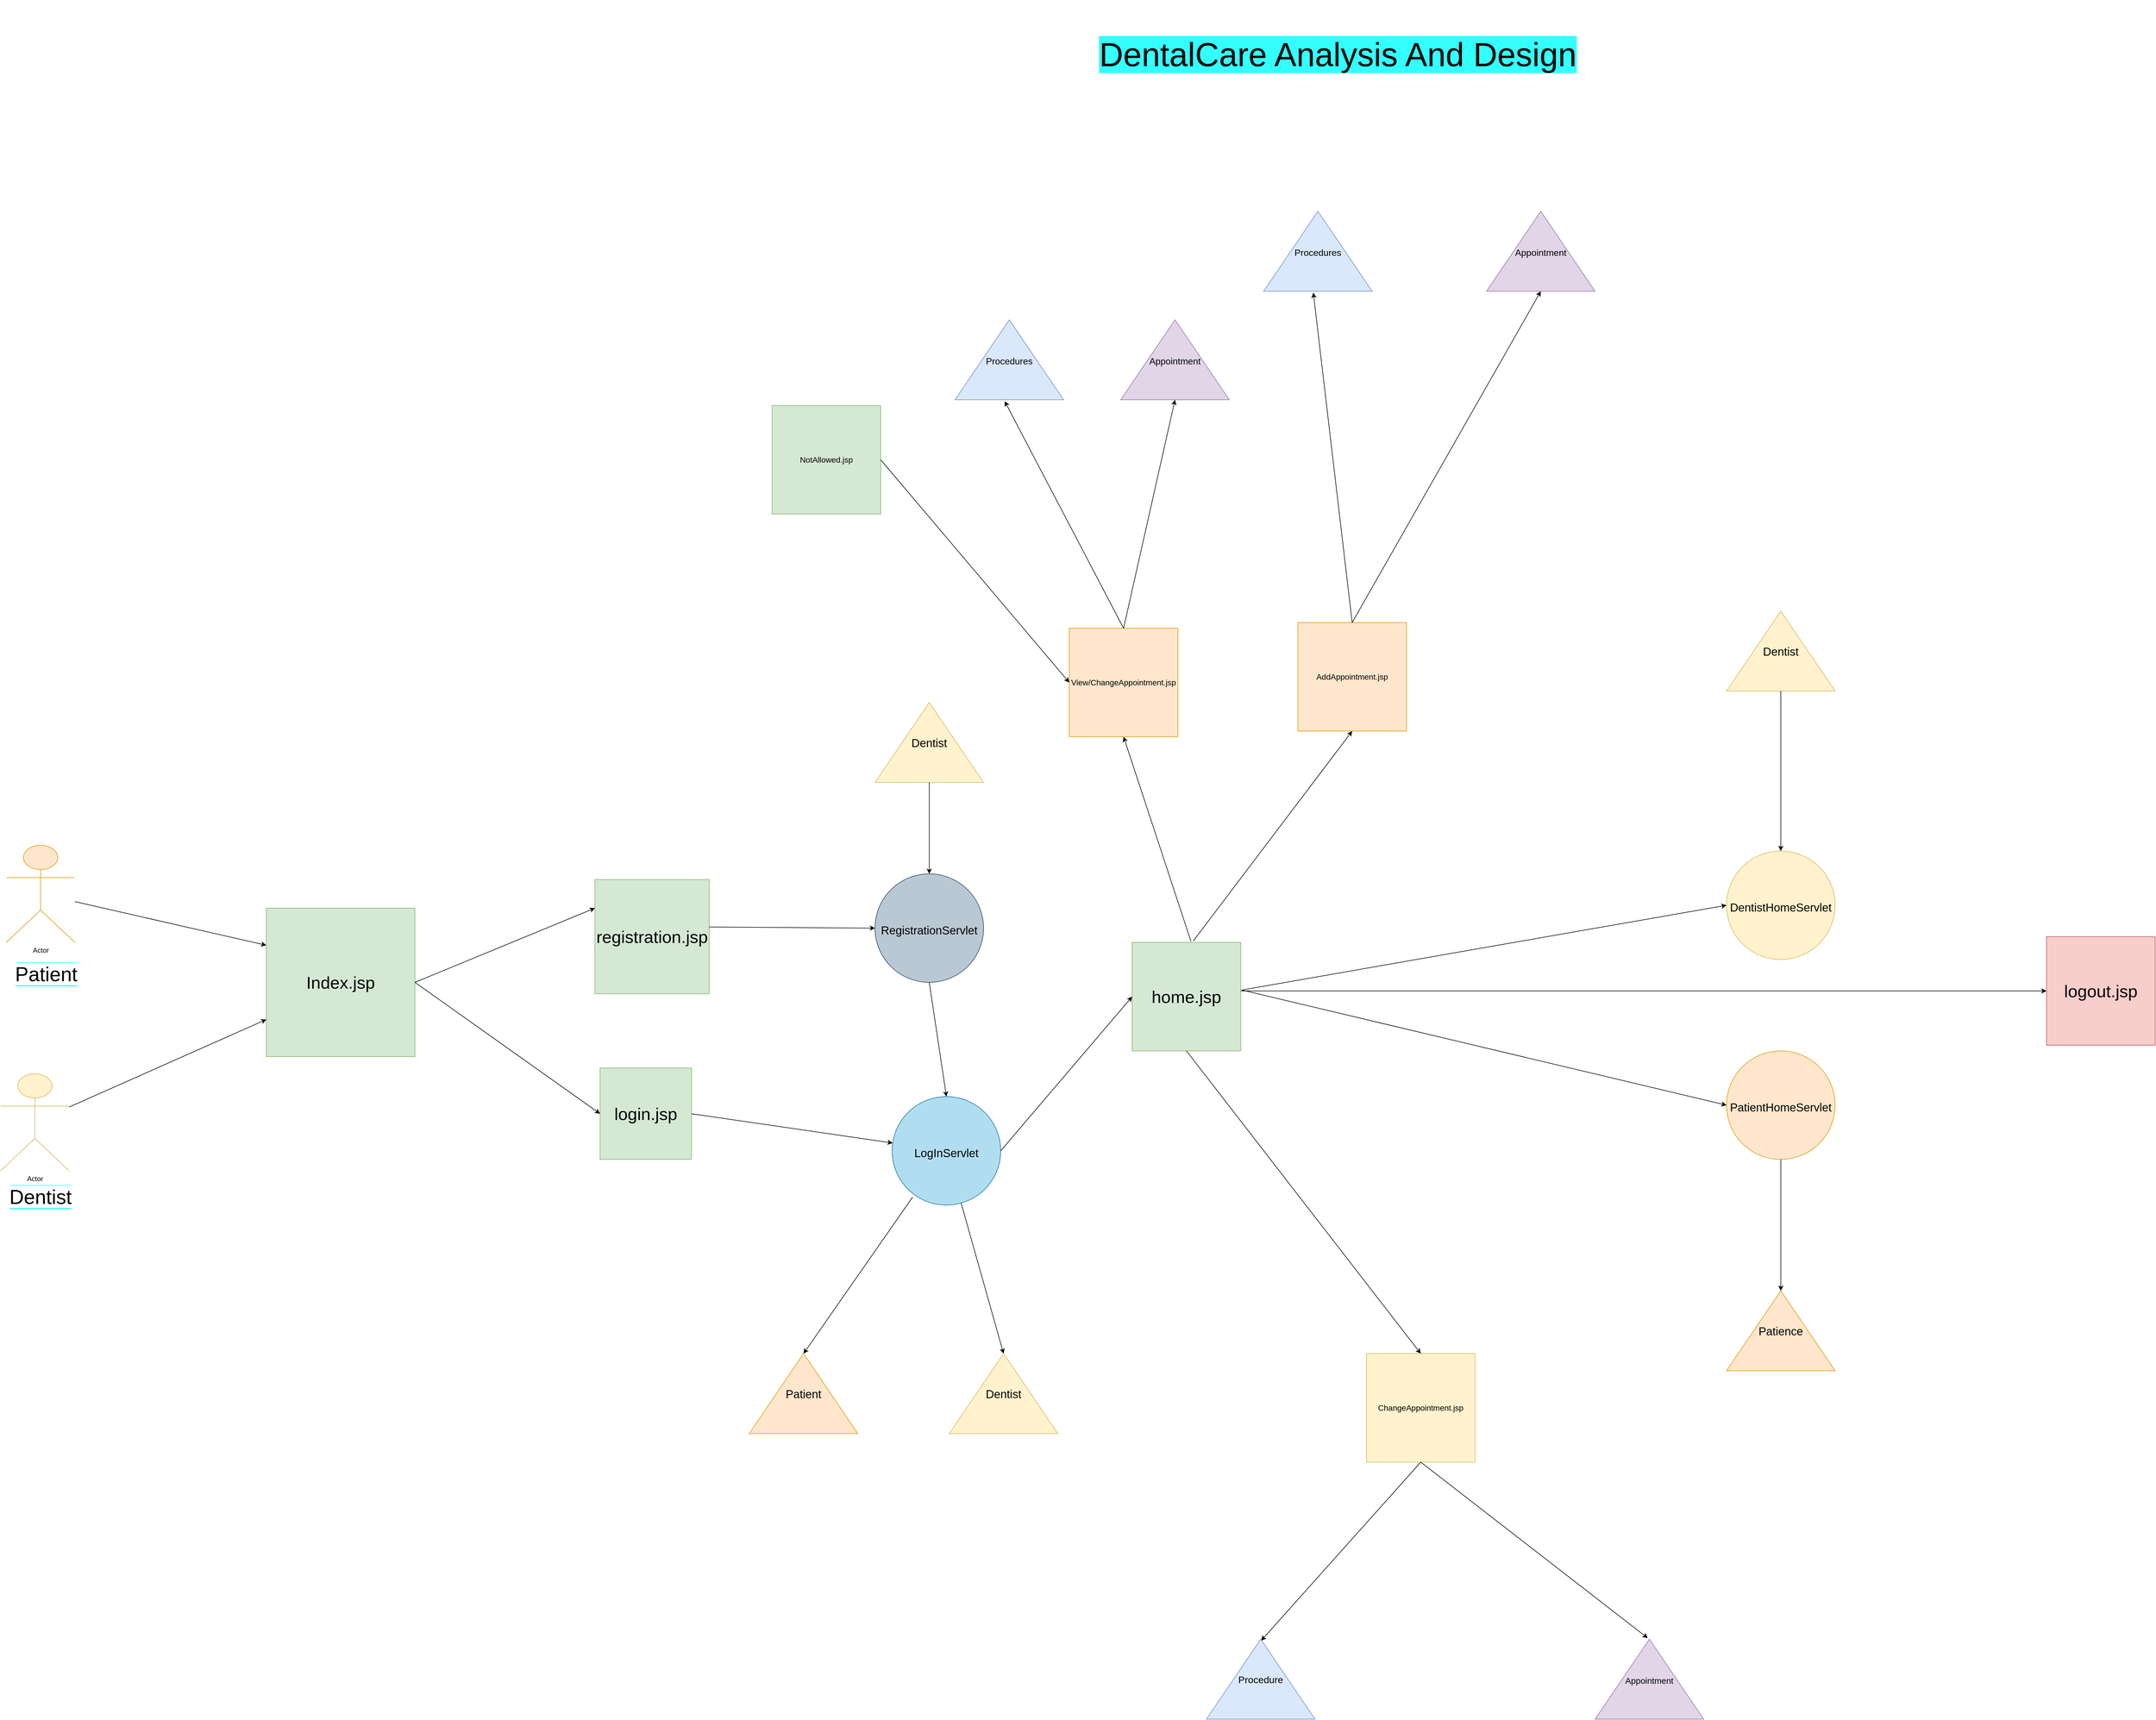 <mxfile version="20.3.0" type="device"><diagram id="rFcE41e8lbXa-uHQTI4T" name="Page-1"><mxGraphModel dx="3953" dy="4157" grid="1" gridSize="10" guides="1" tooltips="1" connect="1" arrows="1" fold="1" page="1" pageScale="1" pageWidth="1169" pageHeight="827" math="0" shadow="0"><root><mxCell id="0"/><mxCell id="1" parent="0"/><mxCell id="A0tyVSMtA7cj4DihTZXh-1" value="Actor" style="shape=umlActor;verticalLabelPosition=bottom;verticalAlign=top;html=1;outlineConnect=0;fillColor=#ffe6cc;strokeColor=#d79b00;" parent="1" vertex="1"><mxGeometry x="130" y="90" width="120" height="170" as="geometry"/></mxCell><mxCell id="A0tyVSMtA7cj4DihTZXh-2" value="Actor" style="shape=umlActor;verticalLabelPosition=bottom;verticalAlign=top;html=1;outlineConnect=0;fillColor=#fff2cc;strokeColor=#d6b656;" parent="1" vertex="1"><mxGeometry x="120" y="490" width="120" height="170" as="geometry"/></mxCell><mxCell id="A0tyVSMtA7cj4DihTZXh-6" value="&lt;font style=&quot;font-size: 30px;&quot;&gt;Index.jsp&lt;/font&gt;" style="whiteSpace=wrap;html=1;aspect=fixed;fillColor=#d5e8d4;strokeColor=#82b366;" parent="1" vertex="1"><mxGeometry x="585" y="200" width="260" height="260" as="geometry"/></mxCell><mxCell id="A0tyVSMtA7cj4DihTZXh-7" value="" style="endArrow=classic;html=1;rounded=0;fontSize=30;entryX=0;entryY=0.25;entryDx=0;entryDy=0;" parent="1" source="A0tyVSMtA7cj4DihTZXh-1" target="A0tyVSMtA7cj4DihTZXh-6" edge="1"><mxGeometry width="50" height="50" relative="1" as="geometry"><mxPoint x="560" y="460" as="sourcePoint"/><mxPoint x="610" y="410" as="targetPoint"/></mxGeometry></mxCell><mxCell id="A0tyVSMtA7cj4DihTZXh-8" value="" style="endArrow=classic;html=1;rounded=0;fontSize=30;entryX=0;entryY=0.75;entryDx=0;entryDy=0;" parent="1" source="A0tyVSMtA7cj4DihTZXh-2" target="A0tyVSMtA7cj4DihTZXh-6" edge="1"><mxGeometry width="50" height="50" relative="1" as="geometry"><mxPoint x="260" y="208.415" as="sourcePoint"/><mxPoint x="610" y="345" as="targetPoint"/></mxGeometry></mxCell><mxCell id="A0tyVSMtA7cj4DihTZXh-10" value="&lt;font style=&quot;font-size: 30px;&quot;&gt;login.jsp&lt;/font&gt;" style="whiteSpace=wrap;html=1;aspect=fixed;fillColor=#d5e8d4;strokeColor=#82b366;" parent="1" vertex="1"><mxGeometry x="1169" y="480" width="160" height="160" as="geometry"/></mxCell><mxCell id="A0tyVSMtA7cj4DihTZXh-11" value="&lt;span style=&quot;font-size: 30px;&quot;&gt;registration.jsp&lt;/span&gt;" style="whiteSpace=wrap;html=1;aspect=fixed;fillColor=#d5e8d4;strokeColor=#82b366;" parent="1" vertex="1"><mxGeometry x="1160" y="150" width="200" height="200" as="geometry"/></mxCell><mxCell id="A0tyVSMtA7cj4DihTZXh-12" value="" style="endArrow=classic;html=1;rounded=0;fontSize=30;entryX=0;entryY=0.25;entryDx=0;entryDy=0;exitX=1;exitY=0.5;exitDx=0;exitDy=0;" parent="1" source="A0tyVSMtA7cj4DihTZXh-6" target="A0tyVSMtA7cj4DihTZXh-11" edge="1"><mxGeometry width="50" height="50" relative="1" as="geometry"><mxPoint x="860" y="300" as="sourcePoint"/><mxPoint x="990" y="300" as="targetPoint"/></mxGeometry></mxCell><mxCell id="A0tyVSMtA7cj4DihTZXh-13" value="" style="endArrow=classic;html=1;rounded=0;fontSize=30;entryX=0;entryY=0.5;entryDx=0;entryDy=0;exitX=1;exitY=0.5;exitDx=0;exitDy=0;" parent="1" source="A0tyVSMtA7cj4DihTZXh-6" target="A0tyVSMtA7cj4DihTZXh-10" edge="1"><mxGeometry width="50" height="50" relative="1" as="geometry"><mxPoint x="855" y="340" as="sourcePoint"/><mxPoint x="1170" y="210" as="targetPoint"/></mxGeometry></mxCell><mxCell id="A0tyVSMtA7cj4DihTZXh-14" value="&lt;font style=&quot;font-size: 20px;&quot;&gt;RegistrationServlet&lt;/font&gt;" style="ellipse;whiteSpace=wrap;html=1;aspect=fixed;fontSize=30;fillColor=#bac8d3;strokeColor=#23445d;" parent="1" vertex="1"><mxGeometry x="1650" y="140" width="190" height="190" as="geometry"/></mxCell><mxCell id="A0tyVSMtA7cj4DihTZXh-15" value="&lt;span style=&quot;font-size: 20px;&quot;&gt;LogInServlet&lt;/span&gt;" style="ellipse;whiteSpace=wrap;html=1;aspect=fixed;fontSize=30;fillColor=#b1ddf0;strokeColor=#10739e;" parent="1" vertex="1"><mxGeometry x="1680" y="530" width="190" height="190" as="geometry"/></mxCell><mxCell id="A0tyVSMtA7cj4DihTZXh-16" value="" style="endArrow=classic;html=1;rounded=0;fontSize=20;exitX=1;exitY=0.5;exitDx=0;exitDy=0;" parent="1" source="A0tyVSMtA7cj4DihTZXh-10" target="A0tyVSMtA7cj4DihTZXh-15" edge="1"><mxGeometry width="50" height="50" relative="1" as="geometry"><mxPoint x="1320" y="500" as="sourcePoint"/><mxPoint x="1370" y="450" as="targetPoint"/></mxGeometry></mxCell><mxCell id="A0tyVSMtA7cj4DihTZXh-17" value="" style="endArrow=classic;html=1;rounded=0;fontSize=20;exitX=1;exitY=0.415;exitDx=0;exitDy=0;entryX=0;entryY=0.5;entryDx=0;entryDy=0;exitPerimeter=0;" parent="1" source="A0tyVSMtA7cj4DihTZXh-11" target="A0tyVSMtA7cj4DihTZXh-14" edge="1"><mxGeometry width="50" height="50" relative="1" as="geometry"><mxPoint x="1360" y="260" as="sourcePoint"/><mxPoint x="1541.14" y="269.845" as="targetPoint"/></mxGeometry></mxCell><mxCell id="A0tyVSMtA7cj4DihTZXh-18" value="" style="endArrow=classic;html=1;rounded=0;fontSize=20;exitX=0.5;exitY=1;exitDx=0;exitDy=0;entryX=0.5;entryY=0;entryDx=0;entryDy=0;" parent="1" source="A0tyVSMtA7cj4DihTZXh-14" target="A0tyVSMtA7cj4DihTZXh-15" edge="1"><mxGeometry width="50" height="50" relative="1" as="geometry"><mxPoint x="1790" y="490" as="sourcePoint"/><mxPoint x="1840" y="440" as="targetPoint"/></mxGeometry></mxCell><mxCell id="A0tyVSMtA7cj4DihTZXh-20" value="&lt;font style=&quot;font-size: 30px;&quot;&gt;home.jsp&lt;/font&gt;" style="whiteSpace=wrap;html=1;aspect=fixed;fillColor=#d5e8d4;strokeColor=#82b366;" parent="1" vertex="1"><mxGeometry x="2100" y="260" width="190" height="190" as="geometry"/></mxCell><mxCell id="A0tyVSMtA7cj4DihTZXh-21" value="" style="endArrow=classic;html=1;rounded=0;fontSize=20;exitX=1;exitY=0.5;exitDx=0;exitDy=0;entryX=0;entryY=0.5;entryDx=0;entryDy=0;" parent="1" source="A0tyVSMtA7cj4DihTZXh-15" target="A0tyVSMtA7cj4DihTZXh-20" edge="1"><mxGeometry width="50" height="50" relative="1" as="geometry"><mxPoint x="1980" y="560" as="sourcePoint"/><mxPoint x="2030" y="510" as="targetPoint"/></mxGeometry></mxCell><mxCell id="A0tyVSMtA7cj4DihTZXh-22" value="&lt;font style=&quot;font-size: 14px;&quot;&gt;View/ChangeAppointment.jsp&lt;/font&gt;" style="whiteSpace=wrap;html=1;aspect=fixed;fillColor=#ffe6cc;strokeColor=#d79b00;" parent="1" vertex="1"><mxGeometry x="1990" y="-290" width="190" height="190" as="geometry"/></mxCell><mxCell id="A0tyVSMtA7cj4DihTZXh-23" value="&lt;span style=&quot;font-size: 20px;&quot;&gt;PatientHomeServlet&lt;/span&gt;&lt;span style=&quot;color: rgba(0, 0, 0, 0); font-family: monospace; font-size: 0px; text-align: start;&quot;&gt;%3CmxGraphModel%3E%3Croot%3E%3CmxCell%20id%3D%220%22%2F%3E%3CmxCell%20id%3D%221%22%20parent%3D%220%22%2F%3E%3CmxCell%20id%3D%222%22%20value%3D%22%26lt%3Bspan%20style%3D%26quot%3Bfont-size%3A%2020px%3B%26quot%3B%26gt%3BLogInServlet%26lt%3B%2Fspan%26gt%3B%22%20style%3D%22ellipse%3BwhiteSpace%3Dwrap%3Bhtml%3D1%3Baspect%3Dfixed%3BfontSize%3D30%3B%22%20vertex%3D%221%22%20parent%3D%221%22%3E%3CmxGeometry%20x%3D%221640%22%20y%3D%22620%22%20width%3D%22190%22%20height%3D%22190%22%20as%3D%22geometry%22%2F%3E%3C%2FmxCell%3E%3C%2Froot%3E%3C%2FmxGraphModel%3E&lt;/span&gt;" style="ellipse;whiteSpace=wrap;html=1;aspect=fixed;fontSize=30;fillColor=#ffe6cc;strokeColor=#d79b00;" parent="1" vertex="1"><mxGeometry x="3140" y="450" width="190" height="190" as="geometry"/></mxCell><mxCell id="A0tyVSMtA7cj4DihTZXh-24" value="&lt;span style=&quot;font-size: 20px;&quot;&gt;DentistHomeServlet&lt;/span&gt;&lt;span style=&quot;color: rgba(0, 0, 0, 0); font-family: monospace; font-size: 0px; text-align: start;&quot;&gt;%3CmxGraphModel%3E%3Croot%3E%3CmxCell%20id%3D%220%22%2F%3E%3CmxCell%20id%3D%221%22%20parent%3D%220%22%2F%3E%3CmxCell%20id%3D%222%22%20value%3D%22%26lt%3Bspan%20style%3D%26quot%3Bfont-size%3A%2020px%3B%26quot%3B%26gt%3BLogInServlet%26lt%3B%2Fspan%26gt%3B%22%20style%3D%22ellipse%3BwhiteSpace%3Dwrap%3Bhtml%3D1%3Baspect%3Dfixed%3BfontSize%3D30%3B%22%20vertex%3D%221%22%20parent%3D%221%22%3E%3CmxGeometry%20x%3D%221640%22%20y%3D%22620%22%20width%3D%22190%22%20height%3D%22190%22%20as%3D%22geometry%22%2F%3E%3C%2FmxCell%3E%3C%2Froot%3E%3C%2FmxGraphModel%3E&lt;/span&gt;" style="ellipse;whiteSpace=wrap;html=1;aspect=fixed;fontSize=30;fillColor=#fff2cc;strokeColor=#d6b656;" parent="1" vertex="1"><mxGeometry x="3140" y="100" width="190" height="190" as="geometry"/></mxCell><mxCell id="A0tyVSMtA7cj4DihTZXh-25" value="" style="endArrow=classic;html=1;rounded=0;fontSize=20;entryX=0;entryY=0.5;entryDx=0;entryDy=0;exitX=1.016;exitY=0.438;exitDx=0;exitDy=0;exitPerimeter=0;" parent="1" source="A0tyVSMtA7cj4DihTZXh-20" target="A0tyVSMtA7cj4DihTZXh-24" edge="1"><mxGeometry width="50" height="50" relative="1" as="geometry"><mxPoint x="2280" y="350" as="sourcePoint"/><mxPoint x="2220" y="350" as="targetPoint"/></mxGeometry></mxCell><mxCell id="A0tyVSMtA7cj4DihTZXh-26" value="" style="endArrow=classic;html=1;rounded=0;fontSize=20;entryX=0;entryY=0.5;entryDx=0;entryDy=0;exitX=1.007;exitY=0.438;exitDx=0;exitDy=0;exitPerimeter=0;" parent="1" source="A0tyVSMtA7cj4DihTZXh-20" target="A0tyVSMtA7cj4DihTZXh-23" edge="1"><mxGeometry width="50" height="50" relative="1" as="geometry"><mxPoint x="2340" y="380" as="sourcePoint"/><mxPoint x="2360" y="234" as="targetPoint"/></mxGeometry></mxCell><mxCell id="A0tyVSMtA7cj4DihTZXh-27" value="Patient" style="triangle;whiteSpace=wrap;html=1;fontSize=20;direction=north;fillColor=#ffe6cc;strokeColor=#d79b00;" parent="1" vertex="1"><mxGeometry x="1430" y="980" width="190" height="140" as="geometry"/></mxCell><mxCell id="A0tyVSMtA7cj4DihTZXh-28" value="Dentist" style="triangle;whiteSpace=wrap;html=1;fontSize=20;direction=north;fillColor=#fff2cc;strokeColor=#d6b656;" parent="1" vertex="1"><mxGeometry x="1780" y="980" width="190" height="140" as="geometry"/></mxCell><mxCell id="A0tyVSMtA7cj4DihTZXh-29" value="" style="endArrow=classic;html=1;rounded=0;fontSize=20;exitX=0.189;exitY=0.926;exitDx=0;exitDy=0;exitPerimeter=0;entryX=1;entryY=0.5;entryDx=0;entryDy=0;" parent="1" source="A0tyVSMtA7cj4DihTZXh-15" target="A0tyVSMtA7cj4DihTZXh-27" edge="1"><mxGeometry width="50" height="50" relative="1" as="geometry"><mxPoint x="1729" y="950" as="sourcePoint"/><mxPoint x="1779" y="900" as="targetPoint"/></mxGeometry></mxCell><mxCell id="A0tyVSMtA7cj4DihTZXh-30" value="" style="endArrow=classic;html=1;rounded=0;fontSize=20;entryX=1;entryY=0.5;entryDx=0;entryDy=0;" parent="1" source="A0tyVSMtA7cj4DihTZXh-15" target="A0tyVSMtA7cj4DihTZXh-28" edge="1"><mxGeometry width="50" height="50" relative="1" as="geometry"><mxPoint x="1794.745" y="779.995" as="sourcePoint"/><mxPoint x="1760.002" y="1029.73" as="targetPoint"/></mxGeometry></mxCell><mxCell id="A0tyVSMtA7cj4DihTZXh-31" value="Patience" style="triangle;whiteSpace=wrap;html=1;fontSize=20;direction=north;fillColor=#ffe6cc;strokeColor=#d79b00;" parent="1" vertex="1"><mxGeometry x="3140" y="870" width="190" height="140" as="geometry"/></mxCell><mxCell id="A0tyVSMtA7cj4DihTZXh-32" value="" style="endArrow=classic;html=1;rounded=0;fontSize=20;entryX=1;entryY=0.5;entryDx=0;entryDy=0;exitX=0.5;exitY=1;exitDx=0;exitDy=0;" parent="1" target="A0tyVSMtA7cj4DihTZXh-31" edge="1" source="A0tyVSMtA7cj4DihTZXh-23"><mxGeometry width="50" height="50" relative="1" as="geometry"><mxPoint x="2479.995" y="589.998" as="sourcePoint"/><mxPoint x="2588.07" y="809.75" as="targetPoint"/></mxGeometry></mxCell><mxCell id="A0tyVSMtA7cj4DihTZXh-33" value="Dentist" style="triangle;whiteSpace=wrap;html=1;fontSize=20;direction=north;fillColor=#fff2cc;strokeColor=#d6b656;" parent="1" vertex="1"><mxGeometry x="3140" y="-320" width="190" height="140" as="geometry"/></mxCell><mxCell id="A0tyVSMtA7cj4DihTZXh-34" value="" style="endArrow=classic;html=1;rounded=0;fontSize=20;exitX=0;exitY=0.5;exitDx=0;exitDy=0;" parent="1" source="A0tyVSMtA7cj4DihTZXh-33" target="A0tyVSMtA7cj4DihTZXh-24" edge="1"><mxGeometry width="50" height="50" relative="1" as="geometry"><mxPoint x="2220" y="375" as="sourcePoint"/><mxPoint x="2360" y="234" as="targetPoint"/></mxGeometry></mxCell><mxCell id="A0tyVSMtA7cj4DihTZXh-35" value="&lt;font style=&quot;font-size: 14px;&quot;&gt;ChangeAppointment.jsp&lt;/font&gt;" style="whiteSpace=wrap;html=1;aspect=fixed;fillColor=#fff2cc;strokeColor=#d6b656;" parent="1" vertex="1"><mxGeometry x="2510" y="980" width="190" height="190" as="geometry"/></mxCell><mxCell id="A0tyVSMtA7cj4DihTZXh-36" value="" style="endArrow=classic;html=1;rounded=0;fontSize=14;exitX=0.5;exitY=1;exitDx=0;exitDy=0;entryX=0.5;entryY=0;entryDx=0;entryDy=0;" parent="1" source="A0tyVSMtA7cj4DihTZXh-20" target="A0tyVSMtA7cj4DihTZXh-35" edge="1"><mxGeometry width="50" height="50" relative="1" as="geometry"><mxPoint x="2260" y="610" as="sourcePoint"/><mxPoint x="2310" y="560" as="targetPoint"/></mxGeometry></mxCell><mxCell id="A0tyVSMtA7cj4DihTZXh-37" value="" style="endArrow=classic;html=1;rounded=0;fontSize=14;entryX=0.5;entryY=1;entryDx=0;entryDy=0;exitX=0.542;exitY=-0.008;exitDx=0;exitDy=0;exitPerimeter=0;" parent="1" source="A0tyVSMtA7cj4DihTZXh-20" target="A0tyVSMtA7cj4DihTZXh-22" edge="1"><mxGeometry width="50" height="50" relative="1" as="geometry"><mxPoint x="2260" as="sourcePoint"/><mxPoint x="2310" y="-50" as="targetPoint"/></mxGeometry></mxCell><mxCell id="A0tyVSMtA7cj4DihTZXh-38" value="&lt;font style=&quot;font-size: 17px;&quot;&gt;Procedure&lt;/font&gt;" style="triangle;whiteSpace=wrap;html=1;fontSize=20;direction=north;fillColor=#dae8fc;strokeColor=#6c8ebf;" parent="1" vertex="1"><mxGeometry x="2230" y="1480" width="190" height="140" as="geometry"/></mxCell><mxCell id="A0tyVSMtA7cj4DihTZXh-39" value="" style="endArrow=classic;html=1;rounded=0;fontSize=14;exitX=0.5;exitY=1;exitDx=0;exitDy=0;entryX=0.982;entryY=0.504;entryDx=0;entryDy=0;entryPerimeter=0;" parent="1" source="A0tyVSMtA7cj4DihTZXh-35" target="A0tyVSMtA7cj4DihTZXh-38" edge="1"><mxGeometry width="50" height="50" relative="1" as="geometry"><mxPoint x="2260" y="1340" as="sourcePoint"/><mxPoint x="2310" y="1290" as="targetPoint"/></mxGeometry></mxCell><mxCell id="A0tyVSMtA7cj4DihTZXh-40" value="&lt;font style=&quot;font-size: 15px;&quot;&gt;Appointment&lt;/font&gt;" style="triangle;whiteSpace=wrap;html=1;fontSize=20;direction=north;fillColor=#e1d5e7;strokeColor=#9673a6;" parent="1" vertex="1"><mxGeometry x="2910" y="1480" width="190" height="140" as="geometry"/></mxCell><mxCell id="A0tyVSMtA7cj4DihTZXh-41" value="" style="endArrow=classic;html=1;rounded=0;fontSize=14;exitX=0.5;exitY=1;exitDx=0;exitDy=0;entryX=1.014;entryY=0.485;entryDx=0;entryDy=0;entryPerimeter=0;" parent="1" source="A0tyVSMtA7cj4DihTZXh-35" target="A0tyVSMtA7cj4DihTZXh-40" edge="1"><mxGeometry width="50" height="50" relative="1" as="geometry"><mxPoint x="2245" y="1190" as="sourcePoint"/><mxPoint x="2085.152" y="1509.697" as="targetPoint"/></mxGeometry></mxCell><mxCell id="A0tyVSMtA7cj4DihTZXh-42" value="&lt;font style=&quot;font-size: 14px;&quot;&gt;AddAppointment.jsp&lt;/font&gt;" style="whiteSpace=wrap;html=1;aspect=fixed;fillColor=#ffe6cc;strokeColor=#d79b00;" parent="1" vertex="1"><mxGeometry x="2390" y="-300" width="190" height="190" as="geometry"/></mxCell><mxCell id="A0tyVSMtA7cj4DihTZXh-43" value="" style="endArrow=classic;html=1;rounded=0;fontSize=14;entryX=0.5;entryY=1;entryDx=0;entryDy=0;exitX=0.563;exitY=-0.013;exitDx=0;exitDy=0;exitPerimeter=0;" parent="1" source="A0tyVSMtA7cj4DihTZXh-20" target="A0tyVSMtA7cj4DihTZXh-42" edge="1"><mxGeometry width="50" height="50" relative="1" as="geometry"><mxPoint x="2132.98" y="278.48" as="sourcePoint"/><mxPoint x="1945" y="-80" as="targetPoint"/></mxGeometry></mxCell><mxCell id="A0tyVSMtA7cj4DihTZXh-44" value="&lt;font style=&quot;font-size: 16px;&quot;&gt;Procedures&lt;/font&gt;" style="triangle;whiteSpace=wrap;html=1;fontSize=20;direction=north;fillColor=#dae8fc;strokeColor=#6c8ebf;" parent="1" vertex="1"><mxGeometry x="1790" y="-830" width="190" height="140" as="geometry"/></mxCell><mxCell id="A0tyVSMtA7cj4DihTZXh-46" value="" style="endArrow=classic;html=1;rounded=0;fontSize=15;entryX=-0.018;entryY=0.458;entryDx=0;entryDy=0;entryPerimeter=0;exitX=0.5;exitY=0;exitDx=0;exitDy=0;" parent="1" source="A0tyVSMtA7cj4DihTZXh-22" target="A0tyVSMtA7cj4DihTZXh-44" edge="1"><mxGeometry width="50" height="50" relative="1" as="geometry"><mxPoint x="1930" y="-290" as="sourcePoint"/><mxPoint x="1945" y="-370" as="targetPoint"/></mxGeometry></mxCell><mxCell id="A0tyVSMtA7cj4DihTZXh-47" value="&lt;font style=&quot;font-size: 16px;&quot;&gt;Appointment&lt;/font&gt;" style="triangle;whiteSpace=wrap;html=1;fontSize=20;direction=north;fillColor=#e1d5e7;strokeColor=#9673a6;" parent="1" vertex="1"><mxGeometry x="2080" y="-830" width="190" height="140" as="geometry"/></mxCell><mxCell id="A0tyVSMtA7cj4DihTZXh-48" value="" style="endArrow=classic;html=1;rounded=0;fontSize=15;entryX=0;entryY=0.5;entryDx=0;entryDy=0;exitX=0.5;exitY=0;exitDx=0;exitDy=0;" parent="1" source="A0tyVSMtA7cj4DihTZXh-22" target="A0tyVSMtA7cj4DihTZXh-47" edge="1"><mxGeometry width="50" height="50" relative="1" as="geometry"><mxPoint x="1945" y="-270" as="sourcePoint"/><mxPoint x="1687.02" y="-437.48" as="targetPoint"/></mxGeometry></mxCell><mxCell id="A0tyVSMtA7cj4DihTZXh-50" value="&lt;font style=&quot;font-size: 16px;&quot;&gt;Procedures&lt;/font&gt;" style="triangle;whiteSpace=wrap;html=1;fontSize=20;direction=north;fillColor=#dae8fc;strokeColor=#6c8ebf;" parent="1" vertex="1"><mxGeometry x="2330" y="-1020" width="190" height="140" as="geometry"/></mxCell><mxCell id="A0tyVSMtA7cj4DihTZXh-51" value="" style="endArrow=classic;html=1;rounded=0;fontSize=15;entryX=-0.018;entryY=0.458;entryDx=0;entryDy=0;entryPerimeter=0;exitX=0.5;exitY=0;exitDx=0;exitDy=0;" parent="1" target="A0tyVSMtA7cj4DihTZXh-50" edge="1" source="A0tyVSMtA7cj4DihTZXh-42"><mxGeometry width="50" height="50" relative="1" as="geometry"><mxPoint x="2230" y="-270" as="sourcePoint"/><mxPoint x="2240" y="-360" as="targetPoint"/></mxGeometry></mxCell><mxCell id="A0tyVSMtA7cj4DihTZXh-52" value="&lt;font style=&quot;font-size: 16px;&quot;&gt;Appointment&lt;/font&gt;" style="triangle;whiteSpace=wrap;html=1;fontSize=20;direction=north;fillColor=#e1d5e7;strokeColor=#9673a6;" parent="1" vertex="1"><mxGeometry x="2720" y="-1020" width="190" height="140" as="geometry"/></mxCell><mxCell id="A0tyVSMtA7cj4DihTZXh-53" value="" style="endArrow=classic;html=1;rounded=0;fontSize=15;entryX=0;entryY=0.5;entryDx=0;entryDy=0;exitX=0.5;exitY=0;exitDx=0;exitDy=0;" parent="1" target="A0tyVSMtA7cj4DihTZXh-52" edge="1" source="A0tyVSMtA7cj4DihTZXh-42"><mxGeometry width="50" height="50" relative="1" as="geometry"><mxPoint x="2230" y="-270" as="sourcePoint"/><mxPoint x="1982.02" y="-427.48" as="targetPoint"/></mxGeometry></mxCell><mxCell id="A0tyVSMtA7cj4DihTZXh-54" value="&lt;span style=&quot;font-size: 14px;&quot;&gt;NotAllowed.jsp&lt;/span&gt;" style="whiteSpace=wrap;html=1;aspect=fixed;fillColor=#d5e8d4;strokeColor=#82b366;" parent="1" vertex="1"><mxGeometry x="1470" y="-680" width="190" height="190" as="geometry"/></mxCell><mxCell id="A0tyVSMtA7cj4DihTZXh-55" value="" style="endArrow=classic;html=1;rounded=0;fontSize=16;exitX=1;exitY=0.5;exitDx=0;exitDy=0;entryX=0;entryY=0.5;entryDx=0;entryDy=0;" parent="1" source="A0tyVSMtA7cj4DihTZXh-54" target="A0tyVSMtA7cj4DihTZXh-22" edge="1"><mxGeometry width="50" height="50" relative="1" as="geometry"><mxPoint x="1650" y="-270" as="sourcePoint"/><mxPoint x="1700" y="-320" as="targetPoint"/></mxGeometry></mxCell><mxCell id="A0tyVSMtA7cj4DihTZXh-56" value="&lt;font style=&quot;font-size: 30px;&quot;&gt;logout.jsp&lt;/font&gt;" style="whiteSpace=wrap;html=1;aspect=fixed;fillColor=#f8cecc;strokeColor=#b85450;" parent="1" vertex="1"><mxGeometry x="3700" y="250" width="190" height="190" as="geometry"/></mxCell><mxCell id="A0tyVSMtA7cj4DihTZXh-57" value="" style="endArrow=classic;html=1;rounded=0;fontSize=16;entryX=0;entryY=0.5;entryDx=0;entryDy=0;" parent="1" target="A0tyVSMtA7cj4DihTZXh-56" edge="1"><mxGeometry width="50" height="50" relative="1" as="geometry"><mxPoint x="2290" y="345" as="sourcePoint"/><mxPoint x="2290" y="360" as="targetPoint"/></mxGeometry></mxCell><mxCell id="A0tyVSMtA7cj4DihTZXh-59" value="&lt;font style=&quot;background-color: rgb(51, 255, 255); font-size: 58px;&quot;&gt;DentalCare Analysis And Design&lt;/font&gt;" style="text;html=1;strokeColor=none;fillColor=none;align=center;verticalAlign=middle;whiteSpace=wrap;rounded=0;fontSize=16;" parent="1" vertex="1"><mxGeometry x="1930" y="-1390" width="1060" height="190" as="geometry"/></mxCell><mxCell id="A0tyVSMtA7cj4DihTZXh-60" value="&lt;span style=&quot;background-color: rgb(255, 255, 255);&quot;&gt;Patient&lt;/span&gt;" style="text;html=1;strokeColor=none;fillColor=none;align=center;verticalAlign=middle;whiteSpace=wrap;rounded=0;labelBackgroundColor=#33FFFF;fontSize=35;" parent="1" vertex="1"><mxGeometry x="170" y="300" width="60" height="30" as="geometry"/></mxCell><mxCell id="A0tyVSMtA7cj4DihTZXh-61" value="&lt;span style=&quot;background-color: rgb(255, 255, 255);&quot;&gt;Dentist&lt;/span&gt;" style="text;html=1;strokeColor=none;fillColor=none;align=center;verticalAlign=middle;whiteSpace=wrap;rounded=0;labelBackgroundColor=#33FFFF;fontSize=35;" parent="1" vertex="1"><mxGeometry x="160" y="690" width="60" height="30" as="geometry"/></mxCell><mxCell id="TxeFTPqrzssbhCmBoIW--1" value="Dentist" style="triangle;whiteSpace=wrap;html=1;fontSize=20;direction=north;fillColor=#fff2cc;strokeColor=#d6b656;" vertex="1" parent="1"><mxGeometry x="1650" y="-160" width="190" height="140" as="geometry"/></mxCell><mxCell id="TxeFTPqrzssbhCmBoIW--2" value="" style="endArrow=classic;html=1;rounded=0;exitX=0;exitY=0.5;exitDx=0;exitDy=0;entryX=0.5;entryY=0;entryDx=0;entryDy=0;" edge="1" parent="1" source="TxeFTPqrzssbhCmBoIW--1" target="A0tyVSMtA7cj4DihTZXh-14"><mxGeometry width="50" height="50" relative="1" as="geometry"><mxPoint x="1690" y="-80" as="sourcePoint"/><mxPoint x="1740" y="-130" as="targetPoint"/></mxGeometry></mxCell></root></mxGraphModel></diagram></mxfile>